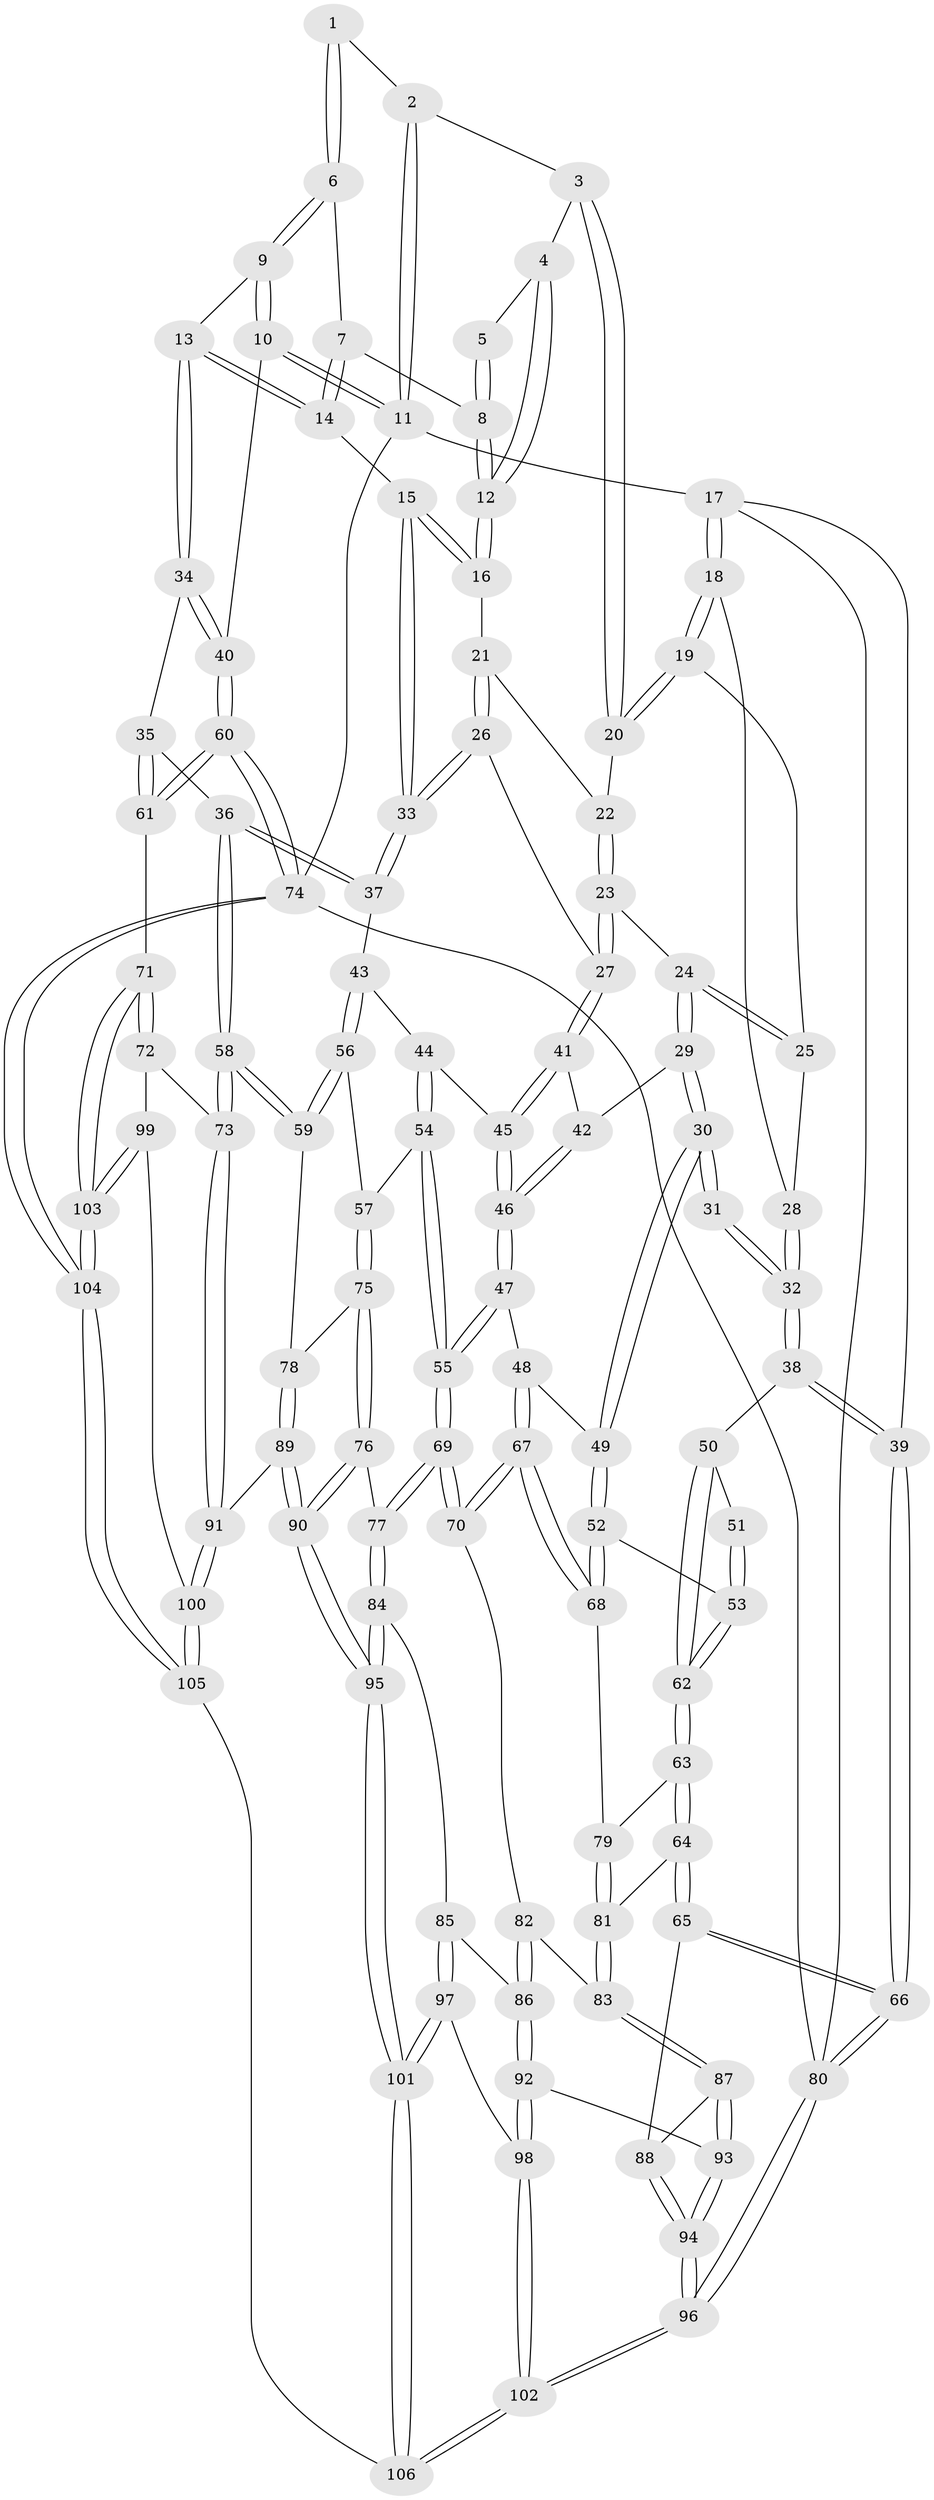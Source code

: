 // coarse degree distribution, {4: 0.5581395348837209, 3: 0.3488372093023256, 5: 0.06976744186046512, 6: 0.023255813953488372}
// Generated by graph-tools (version 1.1) at 2025/38/03/04/25 23:38:35]
// undirected, 106 vertices, 262 edges
graph export_dot {
  node [color=gray90,style=filled];
  1 [pos="+0.7911722511004674+0.06013049197469437"];
  2 [pos="+0.7613585334982307+0"];
  3 [pos="+0.403673043938906+0"];
  4 [pos="+0.5325727500002594+0"];
  5 [pos="+0.6141057839712529+0.039962783204155444"];
  6 [pos="+0.8122092856923163+0.11379811581447136"];
  7 [pos="+0.8108848850097932+0.11480386584640341"];
  8 [pos="+0.7436505801443675+0.14925375349708825"];
  9 [pos="+0.931210681893563+0.13571140672007323"];
  10 [pos="+1+0"];
  11 [pos="+1+0"];
  12 [pos="+0.7088846613303964+0.19481359625571293"];
  13 [pos="+0.8736742118017422+0.3131155334778556"];
  14 [pos="+0.7996259399636382+0.2773077985571246"];
  15 [pos="+0.6795095643696623+0.26252139219020976"];
  16 [pos="+0.6781278754570756+0.24976126681210997"];
  17 [pos="+0+0"];
  18 [pos="+0+0"];
  19 [pos="+0+0"];
  20 [pos="+0.3776146177595885+0"];
  21 [pos="+0.5584257615201492+0.15426989429265275"];
  22 [pos="+0.3824646527619252+0"];
  23 [pos="+0.3792821683848193+0.26390191576793165"];
  24 [pos="+0.2850617152631371+0.3306168735415841"];
  25 [pos="+0.18304193728893664+0.27126739045090176"];
  26 [pos="+0.5451815756178976+0.34603893075269654"];
  27 [pos="+0.4398895469142076+0.32670648499139593"];
  28 [pos="+0.14261657433477656+0.3141973735367085"];
  29 [pos="+0.24520772855989234+0.40223318161798893"];
  30 [pos="+0.2166401272242293+0.42854850390677285"];
  31 [pos="+0.21632539020313868+0.4285057175526474"];
  32 [pos="+0.11105914014583565+0.37657787547427174"];
  33 [pos="+0.6319156969030802+0.3758312480012303"];
  34 [pos="+0.9008248638319847+0.4038398354837789"];
  35 [pos="+0.8750396754137088+0.4305990441101176"];
  36 [pos="+0.7469936936109032+0.4848840313194078"];
  37 [pos="+0.6505132910482995+0.4209325925935153"];
  38 [pos="+0+0.35799440594668624"];
  39 [pos="+0+0.3131466839358323"];
  40 [pos="+1+0.38899440505982497"];
  41 [pos="+0.42450706151293793+0.4397407738665451"];
  42 [pos="+0.30380778771020195+0.4334154041978442"];
  43 [pos="+0.6152574973171833+0.45219413364316874"];
  44 [pos="+0.48341509484495243+0.50068696911154"];
  45 [pos="+0.4260206945252221+0.4614719530195125"];
  46 [pos="+0.37651312325479813+0.50933498739471"];
  47 [pos="+0.351795684104707+0.5578846949410368"];
  48 [pos="+0.2527957054765129+0.5407892856857859"];
  49 [pos="+0.2413823368018392+0.5353169376590466"];
  50 [pos="+0.014192474969729321+0.4833895176838969"];
  51 [pos="+0.1395273458916851+0.48085006520958395"];
  52 [pos="+0.20437566742360538+0.5688573635876565"];
  53 [pos="+0.09422574472525612+0.5895793791728104"];
  54 [pos="+0.48565285109370865+0.5870167735507016"];
  55 [pos="+0.38809265733086606+0.6188462230900991"];
  56 [pos="+0.5635446609376408+0.5766486419205236"];
  57 [pos="+0.5038860078129781+0.5963800543652042"];
  58 [pos="+0.7409894527657054+0.6797308151157063"];
  59 [pos="+0.7023261840982814+0.6889027013086689"];
  60 [pos="+1+0.7546457927384445"];
  61 [pos="+1+0.7536042478528805"];
  62 [pos="+0.09416066661372921+0.5896099219684544"];
  63 [pos="+0.08717667878864846+0.6091014383256361"];
  64 [pos="+0.01976717105997058+0.6774388477653838"];
  65 [pos="+0+0.7256626544508263"];
  66 [pos="+0+0.7252253229000709"];
  67 [pos="+0.29057149422891254+0.7138746962988558"];
  68 [pos="+0.21007460897493785+0.6737765378464111"];
  69 [pos="+0.366976434594786+0.7206686500879093"];
  70 [pos="+0.29456179186985176+0.71743456137593"];
  71 [pos="+0.9607010156497494+0.7673476430643602"];
  72 [pos="+0.8799122971196942+0.7649296335474903"];
  73 [pos="+0.7912496529517369+0.7179972004271369"];
  74 [pos="+1+1"];
  75 [pos="+0.5469798796989913+0.7274714249841695"];
  76 [pos="+0.4589483420188884+0.7848471146631154"];
  77 [pos="+0.4249215459976393+0.7892680536465274"];
  78 [pos="+0.6444902685096114+0.719546773733944"];
  79 [pos="+0.17075202384589108+0.6862487662678362"];
  80 [pos="+0+1"];
  81 [pos="+0.13348988667340925+0.7572642081741712"];
  82 [pos="+0.2632626510085084+0.7500604257300314"];
  83 [pos="+0.14805797120716802+0.8081203759669964"];
  84 [pos="+0.40305363213006457+0.8418248691391692"];
  85 [pos="+0.28620873375610867+0.880431494215732"];
  86 [pos="+0.26474140402939994+0.8748862611841809"];
  87 [pos="+0.143383697933651+0.825849816396783"];
  88 [pos="+0.06636742481159302+0.8379346158469215"];
  89 [pos="+0.6201715746027963+0.8939850680925328"];
  90 [pos="+0.585295559486997+0.9044614707731601"];
  91 [pos="+0.6604134114179815+0.9088676469472424"];
  92 [pos="+0.18748463822053188+0.8831250996960657"];
  93 [pos="+0.16288373707964013+0.8593422624027155"];
  94 [pos="+0+1"];
  95 [pos="+0.45092420212472706+1"];
  96 [pos="+0+1"];
  97 [pos="+0.2928779327619965+0.970154334813813"];
  98 [pos="+0.1877522947636112+0.9493370794256931"];
  99 [pos="+0.8116331016333816+0.8791929385085665"];
  100 [pos="+0.7137868759814838+0.9566729478434989"];
  101 [pos="+0.4422437689213027+1"];
  102 [pos="+0.031228218413208095+1"];
  103 [pos="+0.8833736818683495+1"];
  104 [pos="+0.87422895716213+1"];
  105 [pos="+0.722105378790958+1"];
  106 [pos="+0.44281388634370694+1"];
  1 -- 2;
  1 -- 6;
  1 -- 6;
  2 -- 3;
  2 -- 11;
  2 -- 11;
  3 -- 4;
  3 -- 20;
  3 -- 20;
  4 -- 5;
  4 -- 12;
  4 -- 12;
  5 -- 8;
  5 -- 8;
  6 -- 7;
  6 -- 9;
  6 -- 9;
  7 -- 8;
  7 -- 14;
  7 -- 14;
  8 -- 12;
  8 -- 12;
  9 -- 10;
  9 -- 10;
  9 -- 13;
  10 -- 11;
  10 -- 11;
  10 -- 40;
  11 -- 17;
  11 -- 74;
  12 -- 16;
  12 -- 16;
  13 -- 14;
  13 -- 14;
  13 -- 34;
  13 -- 34;
  14 -- 15;
  15 -- 16;
  15 -- 16;
  15 -- 33;
  15 -- 33;
  16 -- 21;
  17 -- 18;
  17 -- 18;
  17 -- 39;
  17 -- 80;
  18 -- 19;
  18 -- 19;
  18 -- 28;
  19 -- 20;
  19 -- 20;
  19 -- 25;
  20 -- 22;
  21 -- 22;
  21 -- 26;
  21 -- 26;
  22 -- 23;
  22 -- 23;
  23 -- 24;
  23 -- 27;
  23 -- 27;
  24 -- 25;
  24 -- 25;
  24 -- 29;
  24 -- 29;
  25 -- 28;
  26 -- 27;
  26 -- 33;
  26 -- 33;
  27 -- 41;
  27 -- 41;
  28 -- 32;
  28 -- 32;
  29 -- 30;
  29 -- 30;
  29 -- 42;
  30 -- 31;
  30 -- 31;
  30 -- 49;
  30 -- 49;
  31 -- 32;
  31 -- 32;
  32 -- 38;
  32 -- 38;
  33 -- 37;
  33 -- 37;
  34 -- 35;
  34 -- 40;
  34 -- 40;
  35 -- 36;
  35 -- 61;
  35 -- 61;
  36 -- 37;
  36 -- 37;
  36 -- 58;
  36 -- 58;
  37 -- 43;
  38 -- 39;
  38 -- 39;
  38 -- 50;
  39 -- 66;
  39 -- 66;
  40 -- 60;
  40 -- 60;
  41 -- 42;
  41 -- 45;
  41 -- 45;
  42 -- 46;
  42 -- 46;
  43 -- 44;
  43 -- 56;
  43 -- 56;
  44 -- 45;
  44 -- 54;
  44 -- 54;
  45 -- 46;
  45 -- 46;
  46 -- 47;
  46 -- 47;
  47 -- 48;
  47 -- 55;
  47 -- 55;
  48 -- 49;
  48 -- 67;
  48 -- 67;
  49 -- 52;
  49 -- 52;
  50 -- 51;
  50 -- 62;
  50 -- 62;
  51 -- 53;
  51 -- 53;
  52 -- 53;
  52 -- 68;
  52 -- 68;
  53 -- 62;
  53 -- 62;
  54 -- 55;
  54 -- 55;
  54 -- 57;
  55 -- 69;
  55 -- 69;
  56 -- 57;
  56 -- 59;
  56 -- 59;
  57 -- 75;
  57 -- 75;
  58 -- 59;
  58 -- 59;
  58 -- 73;
  58 -- 73;
  59 -- 78;
  60 -- 61;
  60 -- 61;
  60 -- 74;
  60 -- 74;
  61 -- 71;
  62 -- 63;
  62 -- 63;
  63 -- 64;
  63 -- 64;
  63 -- 79;
  64 -- 65;
  64 -- 65;
  64 -- 81;
  65 -- 66;
  65 -- 66;
  65 -- 88;
  66 -- 80;
  66 -- 80;
  67 -- 68;
  67 -- 68;
  67 -- 70;
  67 -- 70;
  68 -- 79;
  69 -- 70;
  69 -- 70;
  69 -- 77;
  69 -- 77;
  70 -- 82;
  71 -- 72;
  71 -- 72;
  71 -- 103;
  71 -- 103;
  72 -- 73;
  72 -- 99;
  73 -- 91;
  73 -- 91;
  74 -- 104;
  74 -- 104;
  74 -- 80;
  75 -- 76;
  75 -- 76;
  75 -- 78;
  76 -- 77;
  76 -- 90;
  76 -- 90;
  77 -- 84;
  77 -- 84;
  78 -- 89;
  78 -- 89;
  79 -- 81;
  79 -- 81;
  80 -- 96;
  80 -- 96;
  81 -- 83;
  81 -- 83;
  82 -- 83;
  82 -- 86;
  82 -- 86;
  83 -- 87;
  83 -- 87;
  84 -- 85;
  84 -- 95;
  84 -- 95;
  85 -- 86;
  85 -- 97;
  85 -- 97;
  86 -- 92;
  86 -- 92;
  87 -- 88;
  87 -- 93;
  87 -- 93;
  88 -- 94;
  88 -- 94;
  89 -- 90;
  89 -- 90;
  89 -- 91;
  90 -- 95;
  90 -- 95;
  91 -- 100;
  91 -- 100;
  92 -- 93;
  92 -- 98;
  92 -- 98;
  93 -- 94;
  93 -- 94;
  94 -- 96;
  94 -- 96;
  95 -- 101;
  95 -- 101;
  96 -- 102;
  96 -- 102;
  97 -- 98;
  97 -- 101;
  97 -- 101;
  98 -- 102;
  98 -- 102;
  99 -- 100;
  99 -- 103;
  99 -- 103;
  100 -- 105;
  100 -- 105;
  101 -- 106;
  101 -- 106;
  102 -- 106;
  102 -- 106;
  103 -- 104;
  103 -- 104;
  104 -- 105;
  104 -- 105;
  105 -- 106;
}
